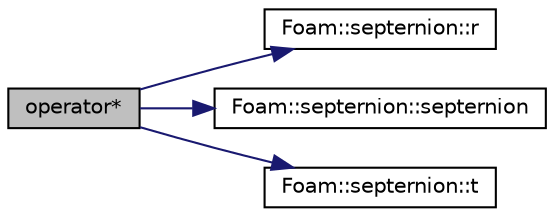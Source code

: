 digraph "operator*"
{
  bgcolor="transparent";
  edge [fontname="Helvetica",fontsize="10",labelfontname="Helvetica",labelfontsize="10"];
  node [fontname="Helvetica",fontsize="10",shape=record];
  rankdir="LR";
  Node138022 [label="operator*",height=0.2,width=0.4,color="black", fillcolor="grey75", style="filled", fontcolor="black"];
  Node138022 -> Node138023 [color="midnightblue",fontsize="10",style="solid",fontname="Helvetica"];
  Node138023 [label="Foam::septernion::r",height=0.2,width=0.4,color="black",URL="$a29401.html#a3f654a0f851ca1874a91504ca2e31ba4"];
  Node138022 -> Node138024 [color="midnightblue",fontsize="10",style="solid",fontname="Helvetica"];
  Node138024 [label="Foam::septernion::septernion",height=0.2,width=0.4,color="black",URL="$a29401.html#ab15a66f0258e115ba50165b7a707eece",tooltip="Construct null. "];
  Node138022 -> Node138025 [color="midnightblue",fontsize="10",style="solid",fontname="Helvetica"];
  Node138025 [label="Foam::septernion::t",height=0.2,width=0.4,color="black",URL="$a29401.html#ac90b4495e032d0efeb603179edc4cb8c"];
}

